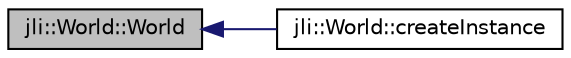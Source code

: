 digraph "jli::World::World"
{
  edge [fontname="Helvetica",fontsize="10",labelfontname="Helvetica",labelfontsize="10"];
  node [fontname="Helvetica",fontsize="10",shape=record];
  rankdir="LR";
  Node1 [label="jli::World::World",height=0.2,width=0.4,color="black", fillcolor="grey75", style="filled", fontcolor="black"];
  Node1 -> Node2 [dir="back",color="midnightblue",fontsize="10",style="solid"];
  Node2 [label="jli::World::createInstance",height=0.2,width=0.4,color="black", fillcolor="white", style="filled",URL="$classjli_1_1_world.html#a9d8f58d1514737cf00f71aee3ad3c9cd"];
}
